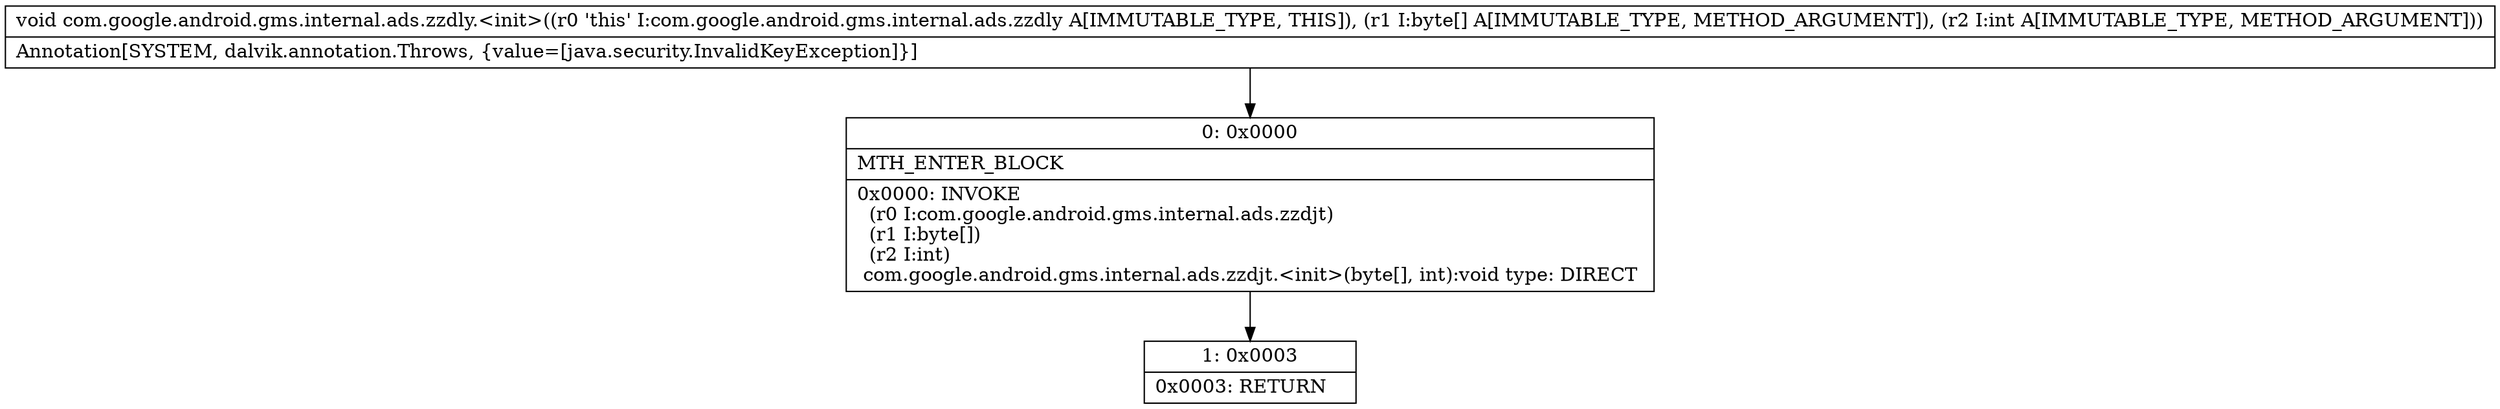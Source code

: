 digraph "CFG forcom.google.android.gms.internal.ads.zzdly.\<init\>([BI)V" {
Node_0 [shape=record,label="{0\:\ 0x0000|MTH_ENTER_BLOCK\l|0x0000: INVOKE  \l  (r0 I:com.google.android.gms.internal.ads.zzdjt)\l  (r1 I:byte[])\l  (r2 I:int)\l com.google.android.gms.internal.ads.zzdjt.\<init\>(byte[], int):void type: DIRECT \l}"];
Node_1 [shape=record,label="{1\:\ 0x0003|0x0003: RETURN   \l}"];
MethodNode[shape=record,label="{void com.google.android.gms.internal.ads.zzdly.\<init\>((r0 'this' I:com.google.android.gms.internal.ads.zzdly A[IMMUTABLE_TYPE, THIS]), (r1 I:byte[] A[IMMUTABLE_TYPE, METHOD_ARGUMENT]), (r2 I:int A[IMMUTABLE_TYPE, METHOD_ARGUMENT]))  | Annotation[SYSTEM, dalvik.annotation.Throws, \{value=[java.security.InvalidKeyException]\}]\l}"];
MethodNode -> Node_0;
Node_0 -> Node_1;
}

